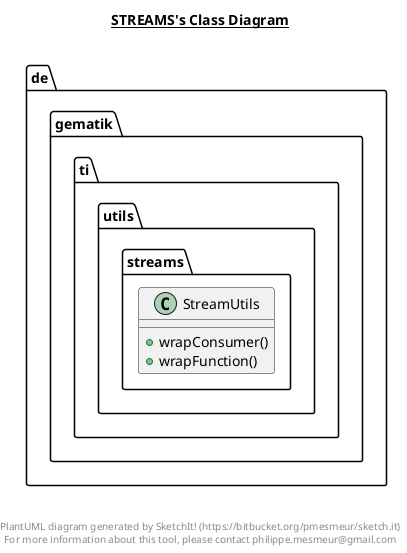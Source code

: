 @startuml

title __STREAMS's Class Diagram__\n

  namespace de.gematik.ti.utils.streams {
    class de.gematik.ti.utils.streams.StreamUtils {
        + wrapConsumer()
        + wrapFunction()
    }
  }
  



right footer


PlantUML diagram generated by SketchIt! (https://bitbucket.org/pmesmeur/sketch.it)
For more information about this tool, please contact philippe.mesmeur@gmail.com
endfooter

@enduml
